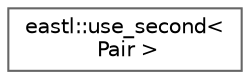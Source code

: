 digraph "类继承关系图"
{
 // LATEX_PDF_SIZE
  bgcolor="transparent";
  edge [fontname=Helvetica,fontsize=10,labelfontname=Helvetica,labelfontsize=10];
  node [fontname=Helvetica,fontsize=10,shape=box,height=0.2,width=0.4];
  rankdir="LR";
  Node0 [id="Node000000",label="eastl::use_second\<\l Pair \>",height=0.2,width=0.4,color="grey40", fillcolor="white", style="filled",URL="$structeastl_1_1use__second.html",tooltip=" "];
}
